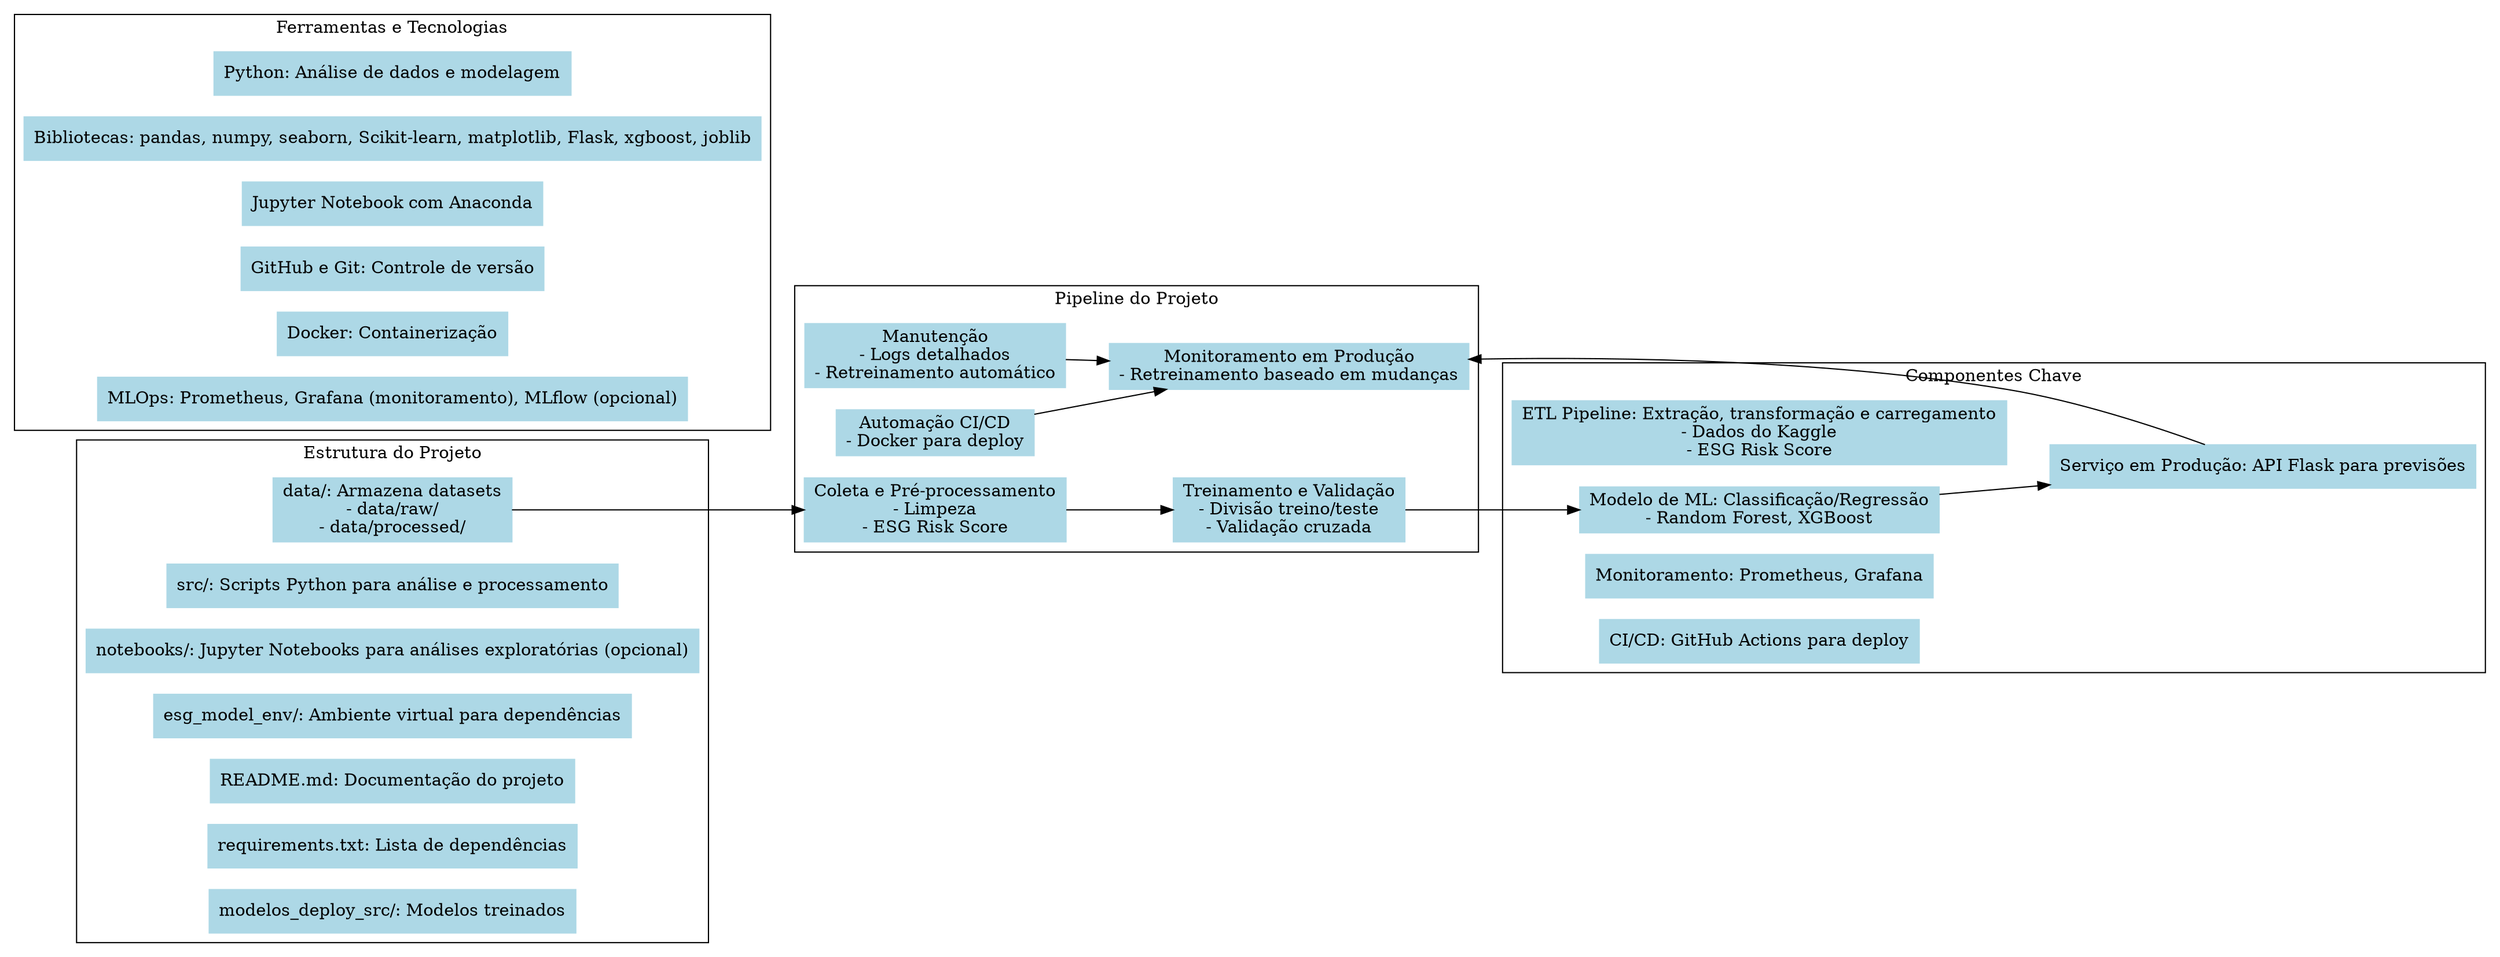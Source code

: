 digraph ESG_Project_Full_Architecture {
    rankdir=LR;
    node [shape=box, style=filled, color=lightblue];

    subgraph cluster_0 {
        label="Estrutura do Projeto";
        "data" [label="data/: Armazena datasets\n- data/raw/\n- data/processed/"];
        "src" [label="src/: Scripts Python para análise e processamento"];
        "notebooks" [label="notebooks/: Jupyter Notebooks para análises exploratórias (opcional)"];
        "esg_model_env" [label="esg_model_env/: Ambiente virtual para dependências"];
        "README.md" [label="README.md: Documentação do projeto"];
        "requirements.txt" [label="requirements.txt: Lista de dependências"];
        "modelos_deploy_src" [label="modelos_deploy_src/: Modelos treinados"];
    }

    subgraph cluster_1 {
        label="Ferramentas e Tecnologias";
        "Python" [label="Python: Análise de dados e modelagem"];
        "Bibliotecas" [label="Bibliotecas: pandas, numpy, seaborn, Scikit-learn, matplotlib, Flask, xgboost, joblib"];
        "Jupyter Notebook" [label="Jupyter Notebook com Anaconda"];
        "GitHub" [label="GitHub e Git: Controle de versão"];
        "Docker" [label="Docker: Containerização"];
        "MLOps" [label="MLOps: Prometheus, Grafana (monitoramento), MLflow (opcional)"];
    }

    subgraph cluster_2 {
        label="Componentes Chave";
        "ETL Pipeline" [label="ETL Pipeline: Extração, transformação e carregamento\n- Dados do Kaggle\n- ESG Risk Score"];
        "Modelo de ML" [label="Modelo de ML: Classificação/Regressão\n- Random Forest, XGBoost"];
        "Serviço Flask" [label="Serviço em Produção: API Flask para previsões"];
        "Monitoramento" [label="Monitoramento: Prometheus, Grafana"];
        "CI/CD" [label="CI/CD: GitHub Actions para deploy"];
    }

    subgraph cluster_3 {
        label="Pipeline do Projeto";
        "Coleta" [label="Coleta e Pré-processamento\n- Limpeza\n- ESG Risk Score"];
        "Treinamento" [label="Treinamento e Validação\n- Divisão treino/teste\n- Validação cruzada"];
        "Automação" [label="Automação CI/CD\n- Docker para deploy"];
        "Monitoramento Produção" [label="Monitoramento em Produção\n- Retreinamento baseado em mudanças"];
        "Manutenção" [label="Manutenção\n- Logs detalhados\n- Retreinamento automático"];
    }

    // Conexões Principais
    "data" -> "Coleta";
    "Coleta" -> "Treinamento";
    "Treinamento" -> "Modelo de ML";
    "Modelo de ML" -> "Serviço Flask";
    "Serviço Flask" -> "Monitoramento Produção";
    "Automação" -> "Monitoramento Produção";
    "Manutenção" -> "Monitoramento Produção";
}





